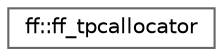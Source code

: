 digraph "类继承关系图"
{
 // LATEX_PDF_SIZE
  bgcolor="transparent";
  edge [fontname=Helvetica,fontsize=10,labelfontname=Helvetica,labelfontsize=10];
  node [fontname=Helvetica,fontsize=10,shape=box,height=0.2,width=0.4];
  rankdir="LR";
  Node0 [id="Node000000",label="ff::ff_tpcallocator",height=0.2,width=0.4,color="grey40", fillcolor="white", style="filled",URL="$classff_1_1ff__tpcallocator.html",tooltip=" "];
}
